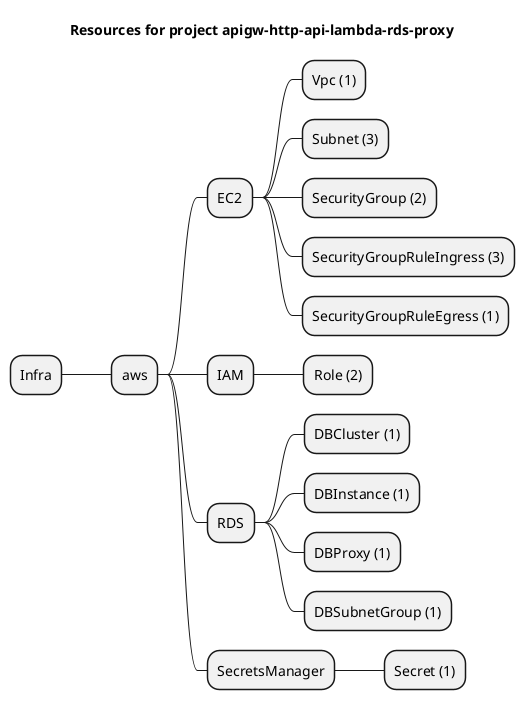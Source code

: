 @startmindmap
title Resources for project apigw-http-api-lambda-rds-proxy
skinparam monochrome true
+ Infra
++ aws
+++ EC2
++++ Vpc (1)
++++ Subnet (3)
++++ SecurityGroup (2)
++++ SecurityGroupRuleIngress (3)
++++ SecurityGroupRuleEgress (1)
+++ IAM
++++ Role (2)
+++ RDS
++++ DBCluster (1)
++++ DBInstance (1)
++++ DBProxy (1)
++++ DBSubnetGroup (1)
+++ SecretsManager
++++ Secret (1)
@endmindmap